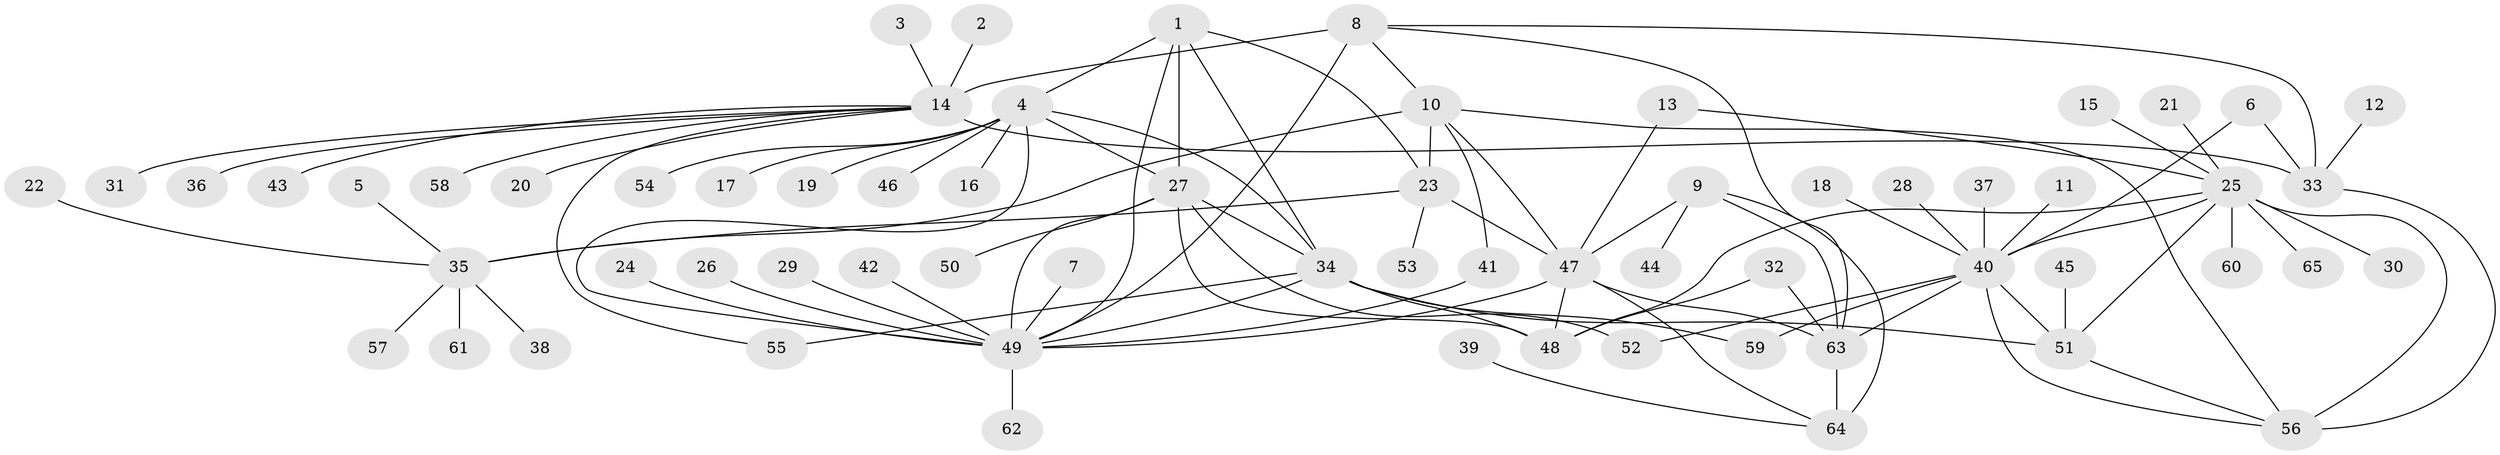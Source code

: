 // original degree distribution, {10: 0.015503875968992248, 12: 0.015503875968992248, 11: 0.007751937984496124, 6: 0.03875968992248062, 5: 0.015503875968992248, 16: 0.007751937984496124, 7: 0.046511627906976744, 9: 0.05426356589147287, 8: 0.023255813953488372, 15: 0.007751937984496124, 13: 0.007751937984496124, 1: 0.5968992248062015, 2: 0.12403100775193798, 3: 0.03875968992248062}
// Generated by graph-tools (version 1.1) at 2025/02/03/09/25 03:02:35]
// undirected, 65 vertices, 95 edges
graph export_dot {
graph [start="1"]
  node [color=gray90,style=filled];
  1;
  2;
  3;
  4;
  5;
  6;
  7;
  8;
  9;
  10;
  11;
  12;
  13;
  14;
  15;
  16;
  17;
  18;
  19;
  20;
  21;
  22;
  23;
  24;
  25;
  26;
  27;
  28;
  29;
  30;
  31;
  32;
  33;
  34;
  35;
  36;
  37;
  38;
  39;
  40;
  41;
  42;
  43;
  44;
  45;
  46;
  47;
  48;
  49;
  50;
  51;
  52;
  53;
  54;
  55;
  56;
  57;
  58;
  59;
  60;
  61;
  62;
  63;
  64;
  65;
  1 -- 4 [weight=1.0];
  1 -- 23 [weight=1.0];
  1 -- 27 [weight=2.0];
  1 -- 34 [weight=1.0];
  1 -- 49 [weight=1.0];
  2 -- 14 [weight=1.0];
  3 -- 14 [weight=1.0];
  4 -- 16 [weight=1.0];
  4 -- 17 [weight=1.0];
  4 -- 19 [weight=1.0];
  4 -- 27 [weight=2.0];
  4 -- 34 [weight=1.0];
  4 -- 46 [weight=1.0];
  4 -- 49 [weight=1.0];
  4 -- 54 [weight=1.0];
  5 -- 35 [weight=1.0];
  6 -- 33 [weight=1.0];
  6 -- 40 [weight=1.0];
  7 -- 49 [weight=1.0];
  8 -- 10 [weight=1.0];
  8 -- 14 [weight=3.0];
  8 -- 33 [weight=2.0];
  8 -- 49 [weight=1.0];
  8 -- 63 [weight=1.0];
  9 -- 44 [weight=1.0];
  9 -- 47 [weight=2.0];
  9 -- 63 [weight=4.0];
  9 -- 64 [weight=2.0];
  10 -- 23 [weight=6.0];
  10 -- 35 [weight=2.0];
  10 -- 41 [weight=1.0];
  10 -- 47 [weight=1.0];
  10 -- 56 [weight=2.0];
  11 -- 40 [weight=1.0];
  12 -- 33 [weight=1.0];
  13 -- 25 [weight=1.0];
  13 -- 47 [weight=1.0];
  14 -- 20 [weight=1.0];
  14 -- 31 [weight=1.0];
  14 -- 33 [weight=6.0];
  14 -- 36 [weight=1.0];
  14 -- 43 [weight=1.0];
  14 -- 55 [weight=1.0];
  14 -- 58 [weight=1.0];
  15 -- 25 [weight=1.0];
  18 -- 40 [weight=1.0];
  21 -- 25 [weight=1.0];
  22 -- 35 [weight=1.0];
  23 -- 35 [weight=3.0];
  23 -- 47 [weight=1.0];
  23 -- 53 [weight=1.0];
  24 -- 49 [weight=1.0];
  25 -- 30 [weight=1.0];
  25 -- 40 [weight=3.0];
  25 -- 48 [weight=1.0];
  25 -- 51 [weight=3.0];
  25 -- 56 [weight=3.0];
  25 -- 60 [weight=1.0];
  25 -- 65 [weight=1.0];
  26 -- 49 [weight=1.0];
  27 -- 34 [weight=2.0];
  27 -- 48 [weight=1.0];
  27 -- 49 [weight=2.0];
  27 -- 50 [weight=1.0];
  27 -- 52 [weight=1.0];
  28 -- 40 [weight=1.0];
  29 -- 49 [weight=1.0];
  32 -- 48 [weight=1.0];
  32 -- 63 [weight=1.0];
  33 -- 56 [weight=1.0];
  34 -- 48 [weight=1.0];
  34 -- 49 [weight=1.0];
  34 -- 51 [weight=1.0];
  34 -- 55 [weight=1.0];
  34 -- 59 [weight=1.0];
  35 -- 38 [weight=1.0];
  35 -- 57 [weight=1.0];
  35 -- 61 [weight=1.0];
  37 -- 40 [weight=1.0];
  39 -- 64 [weight=1.0];
  40 -- 51 [weight=1.0];
  40 -- 52 [weight=1.0];
  40 -- 56 [weight=1.0];
  40 -- 59 [weight=1.0];
  40 -- 63 [weight=1.0];
  41 -- 49 [weight=1.0];
  42 -- 49 [weight=1.0];
  45 -- 51 [weight=1.0];
  47 -- 48 [weight=1.0];
  47 -- 49 [weight=1.0];
  47 -- 63 [weight=2.0];
  47 -- 64 [weight=1.0];
  49 -- 62 [weight=1.0];
  51 -- 56 [weight=1.0];
  63 -- 64 [weight=2.0];
}
